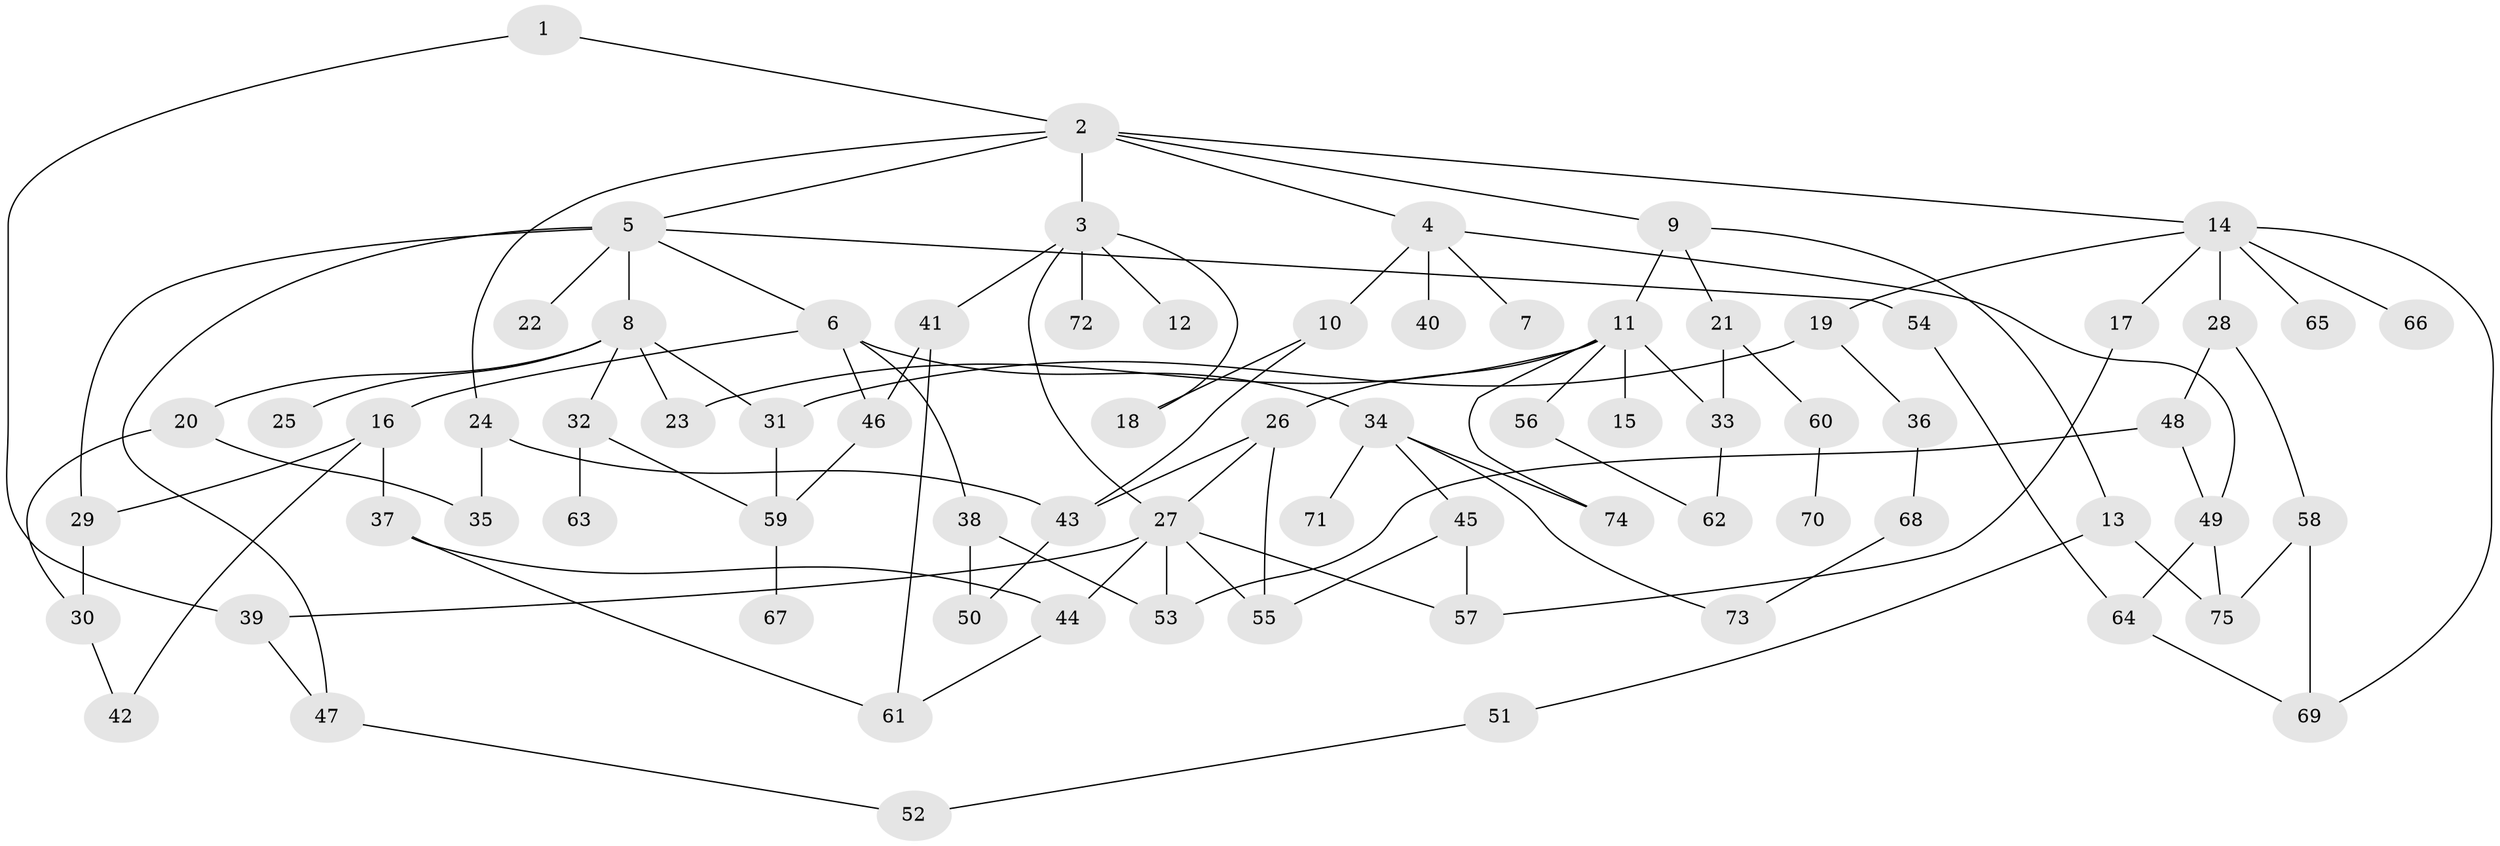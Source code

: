 // coarse degree distribution, {8: 0.05263157894736842, 7: 0.02631578947368421, 4: 0.18421052631578946, 6: 0.02631578947368421, 5: 0.15789473684210525, 1: 0.15789473684210525, 3: 0.23684210526315788, 2: 0.15789473684210525}
// Generated by graph-tools (version 1.1) at 2025/49/03/04/25 22:49:02]
// undirected, 75 vertices, 110 edges
graph export_dot {
  node [color=gray90,style=filled];
  1;
  2;
  3;
  4;
  5;
  6;
  7;
  8;
  9;
  10;
  11;
  12;
  13;
  14;
  15;
  16;
  17;
  18;
  19;
  20;
  21;
  22;
  23;
  24;
  25;
  26;
  27;
  28;
  29;
  30;
  31;
  32;
  33;
  34;
  35;
  36;
  37;
  38;
  39;
  40;
  41;
  42;
  43;
  44;
  45;
  46;
  47;
  48;
  49;
  50;
  51;
  52;
  53;
  54;
  55;
  56;
  57;
  58;
  59;
  60;
  61;
  62;
  63;
  64;
  65;
  66;
  67;
  68;
  69;
  70;
  71;
  72;
  73;
  74;
  75;
  1 -- 2;
  1 -- 39;
  2 -- 3;
  2 -- 4;
  2 -- 5;
  2 -- 9;
  2 -- 14;
  2 -- 24;
  3 -- 12;
  3 -- 18;
  3 -- 27;
  3 -- 41;
  3 -- 72;
  4 -- 7;
  4 -- 10;
  4 -- 40;
  4 -- 49;
  5 -- 6;
  5 -- 8;
  5 -- 22;
  5 -- 29;
  5 -- 54;
  5 -- 47;
  6 -- 16;
  6 -- 34;
  6 -- 38;
  6 -- 46;
  8 -- 20;
  8 -- 25;
  8 -- 32;
  8 -- 23;
  8 -- 31;
  9 -- 11;
  9 -- 13;
  9 -- 21;
  10 -- 43;
  10 -- 18;
  11 -- 15;
  11 -- 23;
  11 -- 26;
  11 -- 56;
  11 -- 74;
  11 -- 33;
  13 -- 51;
  13 -- 75;
  14 -- 17;
  14 -- 19;
  14 -- 28;
  14 -- 65;
  14 -- 66;
  14 -- 69;
  16 -- 37;
  16 -- 42;
  16 -- 29;
  17 -- 57;
  19 -- 31;
  19 -- 36;
  20 -- 35;
  20 -- 30;
  21 -- 33;
  21 -- 60;
  24 -- 35;
  24 -- 43;
  26 -- 43;
  26 -- 55;
  26 -- 27;
  27 -- 39;
  27 -- 53;
  27 -- 55;
  27 -- 57;
  27 -- 44;
  28 -- 48;
  28 -- 58;
  29 -- 30;
  30 -- 42;
  31 -- 59;
  32 -- 63;
  32 -- 59;
  33 -- 62;
  34 -- 45;
  34 -- 71;
  34 -- 73;
  34 -- 74;
  36 -- 68;
  37 -- 44;
  37 -- 61;
  38 -- 50;
  38 -- 53;
  39 -- 47;
  41 -- 46;
  41 -- 61;
  43 -- 50;
  44 -- 61;
  45 -- 57;
  45 -- 55;
  46 -- 59;
  47 -- 52;
  48 -- 53;
  48 -- 49;
  49 -- 75;
  49 -- 64;
  51 -- 52;
  54 -- 64;
  56 -- 62;
  58 -- 75;
  58 -- 69;
  59 -- 67;
  60 -- 70;
  64 -- 69;
  68 -- 73;
}
